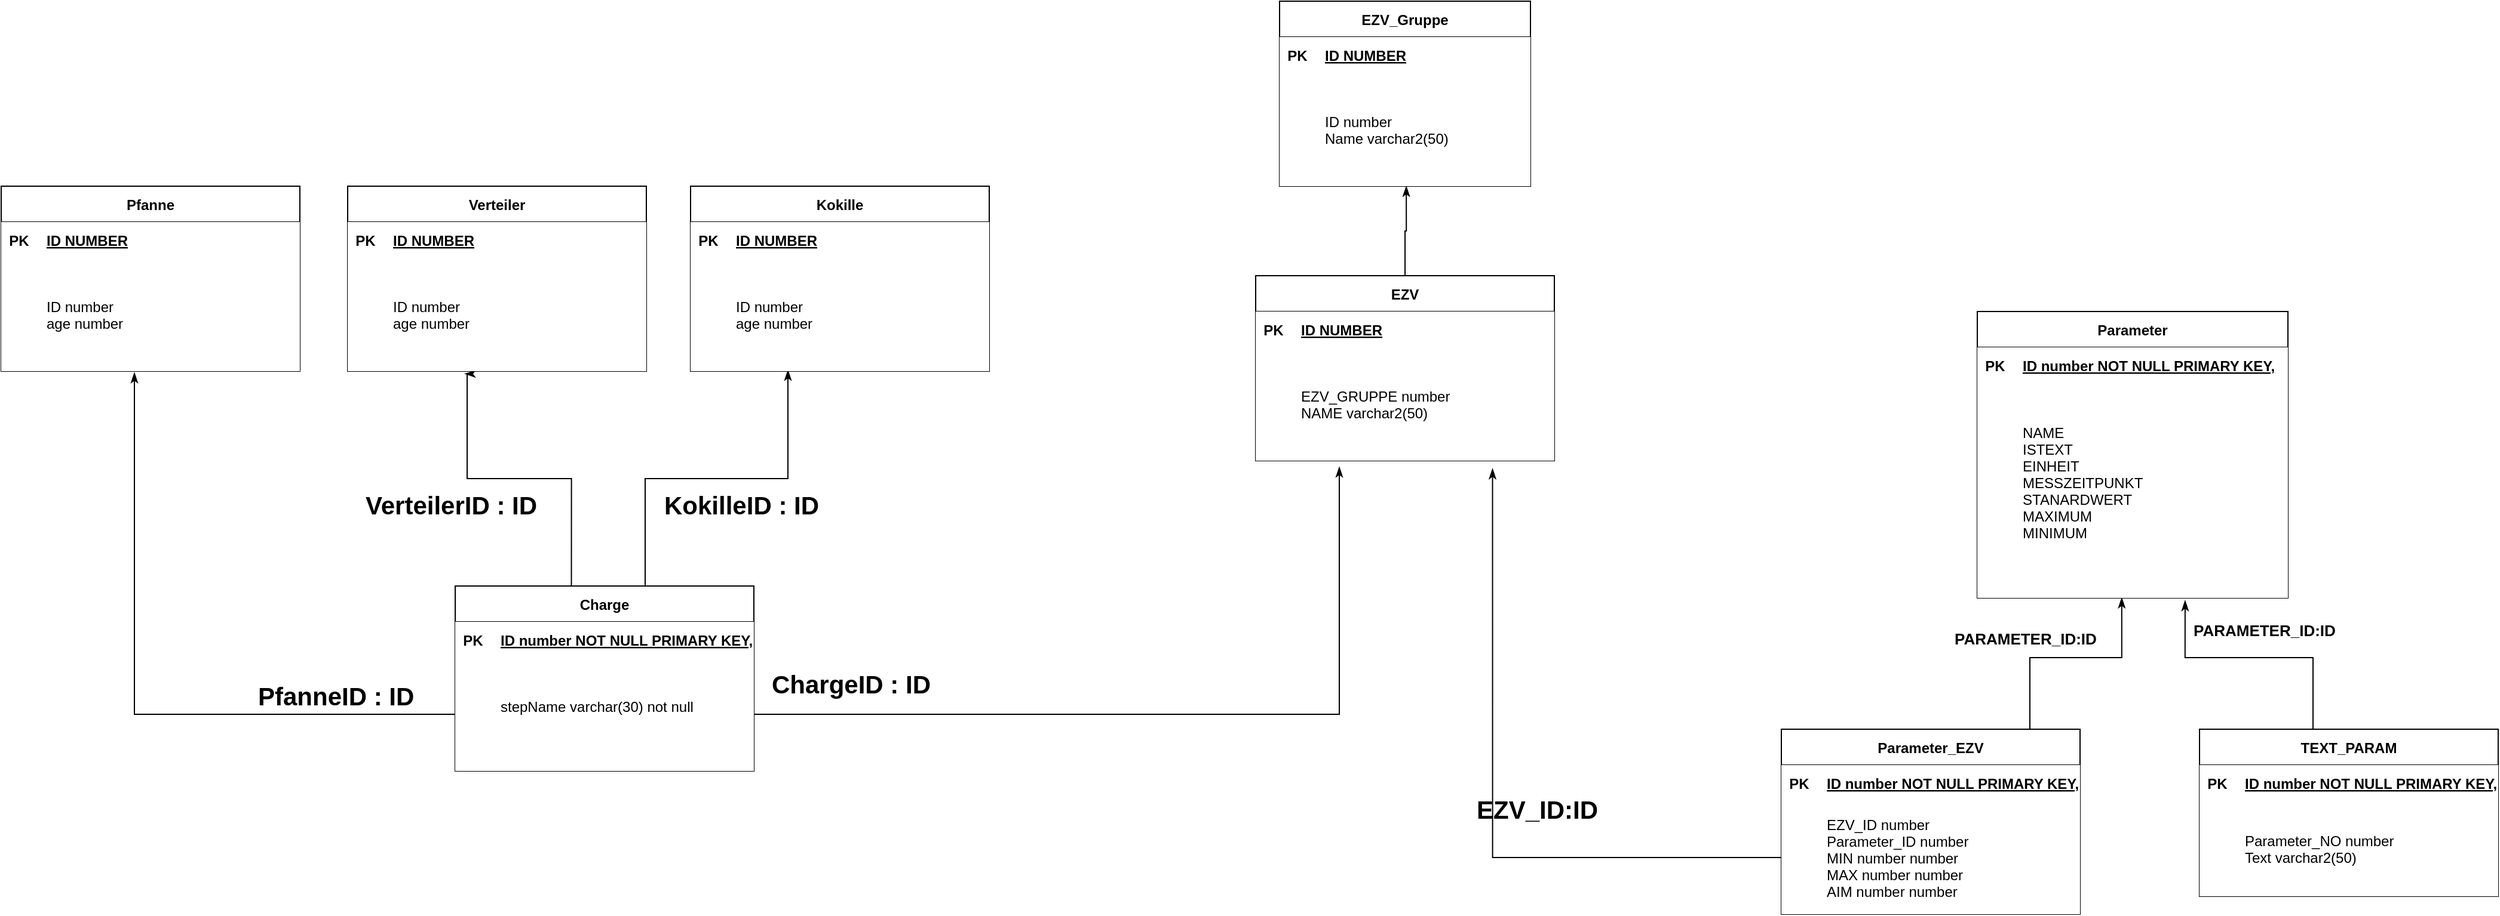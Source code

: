 <mxfile version="13.2.4" type="device"><diagram id="6zJ_AYQ3I7p9YDJe8uGd" name="Page-1"><mxGraphModel dx="4620" dy="2903" grid="1" gridSize="10" guides="1" tooltips="1" connect="1" arrows="1" fold="1" page="1" pageScale="1" pageWidth="827" pageHeight="1169" math="0" shadow="0"><root><mxCell id="0"/><mxCell id="1" parent="0"/><mxCell id="nymQCs6yoshasXCY6Ja--138" style="edgeStyle=orthogonalEdgeStyle;rounded=0;orthogonalLoop=1;jettySize=auto;html=1;exitX=0.5;exitY=0;exitDx=0;exitDy=0;endArrow=classicThin;endFill=1;entryX=0.505;entryY=0.998;entryDx=0;entryDy=0;entryPerimeter=0;" edge="1" parent="1" source="nymQCs6yoshasXCY6Ja--86" target="nymQCs6yoshasXCY6Ja--127"><mxGeometry relative="1" as="geometry"><mxPoint x="-186" y="-130" as="targetPoint"/></mxGeometry></mxCell><mxCell id="nymQCs6yoshasXCY6Ja--114" style="edgeStyle=orthogonalEdgeStyle;rounded=0;orthogonalLoop=1;jettySize=auto;html=1;endArrow=classicThin;endFill=1;entryX=0.446;entryY=1.011;entryDx=0;entryDy=0;entryPerimeter=0;" edge="1" parent="1" source="nymQCs6yoshasXCY6Ja--55" target="nymQCs6yoshasXCY6Ja--111"><mxGeometry relative="1" as="geometry"><mxPoint x="-1075" y="140" as="targetPoint"/></mxGeometry></mxCell><mxCell id="nymQCs6yoshasXCY6Ja--115" style="edgeStyle=orthogonalEdgeStyle;rounded=0;orthogonalLoop=1;jettySize=auto;html=1;exitX=0.389;exitY=0.004;exitDx=0;exitDy=0;endArrow=classicThin;endFill=1;exitPerimeter=0;entryX=0.392;entryY=1.023;entryDx=0;entryDy=0;entryPerimeter=0;" edge="1" parent="1" source="nymQCs6yoshasXCY6Ja--51" target="nymQCs6yoshasXCY6Ja--104"><mxGeometry relative="1" as="geometry"><mxPoint x="-770" y="140" as="targetPoint"/><Array as="points"><mxPoint x="-763" y="220"/><mxPoint x="-850" y="220"/><mxPoint x="-850" y="132"/></Array></mxGeometry></mxCell><mxCell id="nymQCs6yoshasXCY6Ja--117" style="edgeStyle=orthogonalEdgeStyle;rounded=0;orthogonalLoop=1;jettySize=auto;html=1;exitX=0.636;exitY=-0.004;exitDx=0;exitDy=0;endArrow=classicThin;endFill=1;exitPerimeter=0;entryX=0.326;entryY=0.989;entryDx=0;entryDy=0;entryPerimeter=0;" edge="1" parent="1" source="nymQCs6yoshasXCY6Ja--51" target="nymQCs6yoshasXCY6Ja--97"><mxGeometry relative="1" as="geometry"><mxPoint x="-480" y="140" as="targetPoint"/></mxGeometry></mxCell><mxCell id="nymQCs6yoshasXCY6Ja--118" style="edgeStyle=orthogonalEdgeStyle;rounded=0;orthogonalLoop=1;jettySize=auto;html=1;exitX=1;exitY=0.5;exitDx=0;exitDy=0;endArrow=classicThin;endFill=1;entryX=0.28;entryY=1.053;entryDx=0;entryDy=0;entryPerimeter=0;" edge="1" parent="1" source="nymQCs6yoshasXCY6Ja--55" target="nymQCs6yoshasXCY6Ja--90"><mxGeometry relative="1" as="geometry"><mxPoint x="-240" y="150" as="targetPoint"/><Array as="points"><mxPoint x="-120" y="418"/></Array></mxGeometry></mxCell><mxCell id="nymQCs6yoshasXCY6Ja--119" value="&lt;b&gt;&lt;font style=&quot;font-size: 21px&quot;&gt;PfanneID : ID&lt;/font&gt;&lt;/b&gt;" style="text;html=1;strokeColor=none;fillColor=none;spacing=5;spacingTop=-20;whiteSpace=wrap;overflow=hidden;rounded=0;" vertex="1" parent="1"><mxGeometry x="-1030" y="400" width="190" height="120" as="geometry"/></mxCell><mxCell id="nymQCs6yoshasXCY6Ja--120" value="&lt;b&gt;&lt;font style=&quot;font-size: 21px&quot;&gt;VerteilerID : ID&lt;/font&gt;&lt;/b&gt;" style="text;html=1;strokeColor=none;fillColor=none;spacing=5;spacingTop=-20;whiteSpace=wrap;overflow=hidden;rounded=0;" vertex="1" parent="1"><mxGeometry x="-940" y="240" width="190" height="30" as="geometry"/></mxCell><mxCell id="nymQCs6yoshasXCY6Ja--121" value="&lt;b&gt;&lt;font style=&quot;font-size: 21px&quot;&gt;KokilleID : ID&lt;/font&gt;&lt;/b&gt;" style="text;html=1;strokeColor=none;fillColor=none;spacing=5;spacingTop=-20;whiteSpace=wrap;overflow=hidden;rounded=0;" vertex="1" parent="1"><mxGeometry x="-690" y="240" width="190" height="20" as="geometry"/></mxCell><mxCell id="nymQCs6yoshasXCY6Ja--122" value="&lt;b&gt;&lt;font style=&quot;font-size: 21px&quot;&gt;ChargeID : ID&lt;/font&gt;&lt;/b&gt;" style="text;html=1;strokeColor=none;fillColor=none;spacing=5;spacingTop=-20;whiteSpace=wrap;overflow=hidden;rounded=0;" vertex="1" parent="1"><mxGeometry x="-600" y="390" width="190" height="20" as="geometry"/></mxCell><mxCell id="nymQCs6yoshasXCY6Ja--171" value="&lt;b&gt;&lt;font style=&quot;font-size: 21px&quot;&gt;EZV_ID:ID&lt;/font&gt;&lt;/b&gt;" style="text;html=1;strokeColor=none;fillColor=none;spacing=5;spacingTop=-20;whiteSpace=wrap;overflow=hidden;rounded=0;" vertex="1" parent="1"><mxGeometry x="-10" y="495" width="120" height="25" as="geometry"/></mxCell><mxCell id="nymQCs6yoshasXCY6Ja--172" value="&lt;b&gt;&lt;font style=&quot;font-size: 13px&quot;&gt;PARAMETER_ID:ID&lt;/font&gt;&lt;/b&gt;" style="text;html=1;strokeColor=none;fillColor=none;spacing=5;spacingTop=-20;whiteSpace=wrap;overflow=hidden;rounded=0;" vertex="1" parent="1"><mxGeometry x="390" y="356.5" width="190" height="20" as="geometry"/></mxCell><mxCell id="nymQCs6yoshasXCY6Ja--173" value="&lt;b&gt;&lt;font style=&quot;font-size: 13px&quot;&gt;PARAMETER_ID:ID&lt;/font&gt;&lt;/b&gt;" style="text;html=1;strokeColor=none;fillColor=none;spacing=5;spacingTop=-20;whiteSpace=wrap;overflow=hidden;rounded=0;" vertex="1" parent="1"><mxGeometry x="590" y="350" width="190" height="33" as="geometry"/></mxCell><mxCell id="nymQCs6yoshasXCY6Ja--175" style="edgeStyle=orthogonalEdgeStyle;rounded=0;orthogonalLoop=1;jettySize=auto;html=1;exitX=0.75;exitY=0;exitDx=0;exitDy=0;entryX=0.465;entryY=0.998;entryDx=0;entryDy=0;entryPerimeter=0;endArrow=classicThin;endFill=1;" edge="1" parent="1" source="nymQCs6yoshasXCY6Ja--139" target="nymQCs6yoshasXCY6Ja--151"><mxGeometry relative="1" as="geometry"><Array as="points"><mxPoint x="458" y="370"/><mxPoint x="535" y="370"/></Array></mxGeometry></mxCell><mxCell id="nymQCs6yoshasXCY6Ja--174" style="edgeStyle=orthogonalEdgeStyle;rounded=0;orthogonalLoop=1;jettySize=auto;html=1;exitX=0.5;exitY=0;exitDx=0;exitDy=0;entryX=0.669;entryY=1.011;entryDx=0;entryDy=0;entryPerimeter=0;endArrow=classicThin;endFill=1;" edge="1" parent="1" source="nymQCs6yoshasXCY6Ja--163" target="nymQCs6yoshasXCY6Ja--151"><mxGeometry relative="1" as="geometry"><Array as="points"><mxPoint x="695" y="370"/><mxPoint x="588" y="370"/></Array></mxGeometry></mxCell><mxCell id="nymQCs6yoshasXCY6Ja--139" value="Parameter_EZV" style="shape=table;startSize=30;container=1;collapsible=1;childLayout=tableLayout;fixedRows=1;rowLines=0;fontStyle=1;align=center;resizeLast=1;" vertex="1" parent="1"><mxGeometry x="250" y="430" width="250" height="155" as="geometry"><mxRectangle x="120" y="110" width="130" height="30" as="alternateBounds"/></mxGeometry></mxCell><mxCell id="nymQCs6yoshasXCY6Ja--140" value="" style="shape=partialRectangle;collapsible=0;dropTarget=0;pointerEvents=0;fillColor=none;points=[[0,0.5],[1,0.5]];portConstraint=eastwest;top=0;left=0;right=0;bottom=1;" vertex="1" parent="nymQCs6yoshasXCY6Ja--139"><mxGeometry y="30" width="250" height="30" as="geometry"/></mxCell><mxCell id="nymQCs6yoshasXCY6Ja--141" value="PK" style="shape=partialRectangle;overflow=hidden;connectable=0;top=0;left=0;bottom=0;right=0;fontStyle=1;" vertex="1" parent="nymQCs6yoshasXCY6Ja--140"><mxGeometry width="30" height="30" as="geometry"/></mxCell><mxCell id="nymQCs6yoshasXCY6Ja--142" value="ID number NOT NULL PRIMARY KEY," style="shape=partialRectangle;overflow=hidden;connectable=0;top=0;left=0;bottom=0;right=0;align=left;spacingLeft=6;fontStyle=5;" vertex="1" parent="nymQCs6yoshasXCY6Ja--140"><mxGeometry x="30" width="220" height="30" as="geometry"/></mxCell><mxCell id="nymQCs6yoshasXCY6Ja--143" value="" style="shape=partialRectangle;collapsible=0;dropTarget=0;pointerEvents=0;fillColor=none;points=[[0,0.5],[1,0.5]];portConstraint=eastwest;top=0;left=0;right=0;bottom=0;" vertex="1" parent="nymQCs6yoshasXCY6Ja--139"><mxGeometry y="60" width="250" height="95" as="geometry"/></mxCell><mxCell id="nymQCs6yoshasXCY6Ja--144" value="" style="shape=partialRectangle;overflow=hidden;connectable=0;top=0;left=0;bottom=0;right=0;" vertex="1" parent="nymQCs6yoshasXCY6Ja--143"><mxGeometry width="30" height="95" as="geometry"/></mxCell><mxCell id="nymQCs6yoshasXCY6Ja--145" value="EZV_ID number&#10;Parameter_ID number&#10;MIN number number&#10;MAX number number&#10;AIM number number" style="shape=partialRectangle;overflow=hidden;connectable=0;top=0;left=0;bottom=0;right=0;align=left;spacingLeft=6;" vertex="1" parent="nymQCs6yoshasXCY6Ja--143"><mxGeometry x="30" width="220" height="95" as="geometry"/></mxCell><mxCell id="nymQCs6yoshasXCY6Ja--177" style="edgeStyle=orthogonalEdgeStyle;rounded=0;orthogonalLoop=1;jettySize=auto;html=1;exitX=0;exitY=0.5;exitDx=0;exitDy=0;entryX=0.793;entryY=1.068;entryDx=0;entryDy=0;entryPerimeter=0;endArrow=classicThin;endFill=1;" edge="1" parent="1" source="nymQCs6yoshasXCY6Ja--143" target="nymQCs6yoshasXCY6Ja--90"><mxGeometry relative="1" as="geometry"><Array as="points"><mxPoint x="8" y="538"/></Array></mxGeometry></mxCell><mxCell id="nymQCs6yoshasXCY6Ja--147" value="Parameter" style="shape=table;startSize=30;container=1;collapsible=1;childLayout=tableLayout;fixedRows=1;rowLines=0;fontStyle=1;align=center;resizeLast=1;" vertex="1" parent="1"><mxGeometry x="414" y="80" width="260" height="240" as="geometry"/></mxCell><mxCell id="nymQCs6yoshasXCY6Ja--148" value="" style="shape=partialRectangle;collapsible=0;dropTarget=0;pointerEvents=0;fillColor=none;points=[[0,0.5],[1,0.5]];portConstraint=eastwest;top=0;left=0;right=0;bottom=1;" vertex="1" parent="nymQCs6yoshasXCY6Ja--147"><mxGeometry y="30" width="260" height="30" as="geometry"/></mxCell><mxCell id="nymQCs6yoshasXCY6Ja--149" value="PK" style="shape=partialRectangle;overflow=hidden;connectable=0;top=0;left=0;bottom=0;right=0;fontStyle=1;" vertex="1" parent="nymQCs6yoshasXCY6Ja--148"><mxGeometry width="30" height="30" as="geometry"/></mxCell><mxCell id="nymQCs6yoshasXCY6Ja--150" value="ID number NOT NULL PRIMARY KEY, " style="shape=partialRectangle;overflow=hidden;connectable=0;top=0;left=0;bottom=0;right=0;align=left;spacingLeft=6;fontStyle=5;" vertex="1" parent="nymQCs6yoshasXCY6Ja--148"><mxGeometry x="30" width="230" height="30" as="geometry"/></mxCell><mxCell id="nymQCs6yoshasXCY6Ja--151" value="" style="shape=partialRectangle;collapsible=0;dropTarget=0;pointerEvents=0;fillColor=none;points=[[0,0.5],[1,0.5]];portConstraint=eastwest;top=0;left=0;right=0;bottom=0;" vertex="1" parent="nymQCs6yoshasXCY6Ja--147"><mxGeometry y="60" width="260" height="180" as="geometry"/></mxCell><mxCell id="nymQCs6yoshasXCY6Ja--152" value="" style="shape=partialRectangle;overflow=hidden;connectable=0;top=0;left=0;bottom=0;right=0;" vertex="1" parent="nymQCs6yoshasXCY6Ja--151"><mxGeometry width="30" height="180" as="geometry"/></mxCell><mxCell id="nymQCs6yoshasXCY6Ja--153" value="NAME&#10;ISTEXT&#10;EINHEIT&#10;MESSZEITPUNKT&#10;STANARDWERT&#10;MAXIMUM&#10;MINIMUM&#10;" style="shape=partialRectangle;overflow=hidden;connectable=0;top=0;left=0;bottom=0;right=0;align=left;spacingLeft=6;" vertex="1" parent="nymQCs6yoshasXCY6Ja--151"><mxGeometry x="30" width="230" height="180" as="geometry"/></mxCell><mxCell id="nymQCs6yoshasXCY6Ja--86" value="EZV" style="shape=table;startSize=30;container=1;collapsible=1;childLayout=tableLayout;fixedRows=1;rowLines=0;fontStyle=1;align=center;resizeLast=1;" vertex="1" parent="1"><mxGeometry x="-190" y="50" width="250" height="155" as="geometry"><mxRectangle x="120" y="110" width="130" height="30" as="alternateBounds"/></mxGeometry></mxCell><mxCell id="nymQCs6yoshasXCY6Ja--87" value="" style="shape=partialRectangle;collapsible=0;dropTarget=0;pointerEvents=0;fillColor=none;points=[[0,0.5],[1,0.5]];portConstraint=eastwest;top=0;left=0;right=0;bottom=1;" vertex="1" parent="nymQCs6yoshasXCY6Ja--86"><mxGeometry y="30" width="250" height="30" as="geometry"/></mxCell><mxCell id="nymQCs6yoshasXCY6Ja--88" value="PK" style="shape=partialRectangle;overflow=hidden;connectable=0;top=0;left=0;bottom=0;right=0;fontStyle=1;" vertex="1" parent="nymQCs6yoshasXCY6Ja--87"><mxGeometry width="30" height="30" as="geometry"/></mxCell><mxCell id="nymQCs6yoshasXCY6Ja--89" value="ID NUMBER" style="shape=partialRectangle;overflow=hidden;connectable=0;top=0;left=0;bottom=0;right=0;align=left;spacingLeft=6;fontStyle=5;" vertex="1" parent="nymQCs6yoshasXCY6Ja--87"><mxGeometry x="30" width="220" height="30" as="geometry"/></mxCell><mxCell id="nymQCs6yoshasXCY6Ja--90" value="" style="shape=partialRectangle;collapsible=0;dropTarget=0;pointerEvents=0;fillColor=none;points=[[0,0.5],[1,0.5]];portConstraint=eastwest;top=0;left=0;right=0;bottom=0;" vertex="1" parent="nymQCs6yoshasXCY6Ja--86"><mxGeometry y="60" width="250" height="95" as="geometry"/></mxCell><mxCell id="nymQCs6yoshasXCY6Ja--91" value="" style="shape=partialRectangle;overflow=hidden;connectable=0;top=0;left=0;bottom=0;right=0;" vertex="1" parent="nymQCs6yoshasXCY6Ja--90"><mxGeometry width="30" height="95" as="geometry"/></mxCell><mxCell id="nymQCs6yoshasXCY6Ja--92" value="EZV_GRUPPE number&#10;NAME varchar2(50)" style="shape=partialRectangle;overflow=hidden;connectable=0;top=0;left=0;bottom=0;right=0;align=left;spacingLeft=6;" vertex="1" parent="nymQCs6yoshasXCY6Ja--90"><mxGeometry x="30" width="220" height="95" as="geometry"/></mxCell><mxCell id="nymQCs6yoshasXCY6Ja--123" value="EZV_Gruppe" style="shape=table;startSize=30;container=1;collapsible=1;childLayout=tableLayout;fixedRows=1;rowLines=0;fontStyle=1;align=center;resizeLast=1;" vertex="1" parent="1"><mxGeometry x="-170" y="-180" width="210" height="155" as="geometry"><mxRectangle x="120" y="110" width="130" height="30" as="alternateBounds"/></mxGeometry></mxCell><mxCell id="nymQCs6yoshasXCY6Ja--124" value="" style="shape=partialRectangle;collapsible=0;dropTarget=0;pointerEvents=0;fillColor=none;points=[[0,0.5],[1,0.5]];portConstraint=eastwest;top=0;left=0;right=0;bottom=1;" vertex="1" parent="nymQCs6yoshasXCY6Ja--123"><mxGeometry y="30" width="210" height="30" as="geometry"/></mxCell><mxCell id="nymQCs6yoshasXCY6Ja--125" value="PK" style="shape=partialRectangle;overflow=hidden;connectable=0;top=0;left=0;bottom=0;right=0;fontStyle=1;" vertex="1" parent="nymQCs6yoshasXCY6Ja--124"><mxGeometry width="30" height="30" as="geometry"/></mxCell><mxCell id="nymQCs6yoshasXCY6Ja--126" value="ID NUMBER" style="shape=partialRectangle;overflow=hidden;connectable=0;top=0;left=0;bottom=0;right=0;align=left;spacingLeft=6;fontStyle=5;" vertex="1" parent="nymQCs6yoshasXCY6Ja--124"><mxGeometry x="30" width="180" height="30" as="geometry"/></mxCell><mxCell id="nymQCs6yoshasXCY6Ja--127" value="" style="shape=partialRectangle;collapsible=0;dropTarget=0;pointerEvents=0;fillColor=none;points=[[0,0.5],[1,0.5]];portConstraint=eastwest;top=0;left=0;right=0;bottom=0;" vertex="1" parent="nymQCs6yoshasXCY6Ja--123"><mxGeometry y="60" width="210" height="95" as="geometry"/></mxCell><mxCell id="nymQCs6yoshasXCY6Ja--128" value="" style="shape=partialRectangle;overflow=hidden;connectable=0;top=0;left=0;bottom=0;right=0;" vertex="1" parent="nymQCs6yoshasXCY6Ja--127"><mxGeometry width="30" height="95" as="geometry"/></mxCell><mxCell id="nymQCs6yoshasXCY6Ja--129" value="ID number&#10;Name varchar2(50)" style="shape=partialRectangle;overflow=hidden;connectable=0;top=0;left=0;bottom=0;right=0;align=left;spacingLeft=6;" vertex="1" parent="nymQCs6yoshasXCY6Ja--127"><mxGeometry x="30" width="180" height="95" as="geometry"/></mxCell><mxCell id="nymQCs6yoshasXCY6Ja--51" value="Charge" style="shape=table;startSize=30;container=1;collapsible=1;childLayout=tableLayout;fixedRows=1;rowLines=0;fontStyle=1;align=center;resizeLast=1;" vertex="1" parent="1"><mxGeometry x="-860" y="310" width="250" height="155" as="geometry"><mxRectangle x="120" y="110" width="130" height="30" as="alternateBounds"/></mxGeometry></mxCell><mxCell id="nymQCs6yoshasXCY6Ja--52" value="" style="shape=partialRectangle;collapsible=0;dropTarget=0;pointerEvents=0;fillColor=none;points=[[0,0.5],[1,0.5]];portConstraint=eastwest;top=0;left=0;right=0;bottom=1;" vertex="1" parent="nymQCs6yoshasXCY6Ja--51"><mxGeometry y="30" width="250" height="30" as="geometry"/></mxCell><mxCell id="nymQCs6yoshasXCY6Ja--53" value="PK" style="shape=partialRectangle;overflow=hidden;connectable=0;top=0;left=0;bottom=0;right=0;fontStyle=1;" vertex="1" parent="nymQCs6yoshasXCY6Ja--52"><mxGeometry width="30" height="30" as="geometry"/></mxCell><mxCell id="nymQCs6yoshasXCY6Ja--54" value="ID number NOT NULL PRIMARY KEY," style="shape=partialRectangle;overflow=hidden;connectable=0;top=0;left=0;bottom=0;right=0;align=left;spacingLeft=6;fontStyle=5;" vertex="1" parent="nymQCs6yoshasXCY6Ja--52"><mxGeometry x="30" width="220" height="30" as="geometry"/></mxCell><mxCell id="nymQCs6yoshasXCY6Ja--55" value="" style="shape=partialRectangle;collapsible=0;dropTarget=0;pointerEvents=0;fillColor=none;points=[[0,0.5],[1,0.5]];portConstraint=eastwest;top=0;left=0;right=0;bottom=0;" vertex="1" parent="nymQCs6yoshasXCY6Ja--51"><mxGeometry y="60" width="250" height="95" as="geometry"/></mxCell><mxCell id="nymQCs6yoshasXCY6Ja--56" value="" style="shape=partialRectangle;overflow=hidden;connectable=0;top=0;left=0;bottom=0;right=0;" vertex="1" parent="nymQCs6yoshasXCY6Ja--55"><mxGeometry width="30" height="95" as="geometry"/></mxCell><mxCell id="nymQCs6yoshasXCY6Ja--57" value="stepName varchar(30) not null&#10;" style="shape=partialRectangle;overflow=hidden;connectable=0;top=0;left=0;bottom=0;right=0;align=left;spacingLeft=6;" vertex="1" parent="nymQCs6yoshasXCY6Ja--55"><mxGeometry x="30" width="220" height="95" as="geometry"/></mxCell><mxCell id="nymQCs6yoshasXCY6Ja--107" value="Pfanne" style="shape=table;startSize=30;container=1;collapsible=1;childLayout=tableLayout;fixedRows=1;rowLines=0;fontStyle=1;align=center;resizeLast=1;" vertex="1" parent="1"><mxGeometry x="-1240" y="-25" width="250" height="155" as="geometry"><mxRectangle x="120" y="110" width="130" height="30" as="alternateBounds"/></mxGeometry></mxCell><mxCell id="nymQCs6yoshasXCY6Ja--108" value="" style="shape=partialRectangle;collapsible=0;dropTarget=0;pointerEvents=0;fillColor=none;points=[[0,0.5],[1,0.5]];portConstraint=eastwest;top=0;left=0;right=0;bottom=1;" vertex="1" parent="nymQCs6yoshasXCY6Ja--107"><mxGeometry y="30" width="250" height="30" as="geometry"/></mxCell><mxCell id="nymQCs6yoshasXCY6Ja--109" value="PK" style="shape=partialRectangle;overflow=hidden;connectable=0;top=0;left=0;bottom=0;right=0;fontStyle=1;" vertex="1" parent="nymQCs6yoshasXCY6Ja--108"><mxGeometry width="30" height="30" as="geometry"/></mxCell><mxCell id="nymQCs6yoshasXCY6Ja--110" value="ID NUMBER" style="shape=partialRectangle;overflow=hidden;connectable=0;top=0;left=0;bottom=0;right=0;align=left;spacingLeft=6;fontStyle=5;" vertex="1" parent="nymQCs6yoshasXCY6Ja--108"><mxGeometry x="30" width="220" height="30" as="geometry"/></mxCell><mxCell id="nymQCs6yoshasXCY6Ja--111" value="" style="shape=partialRectangle;collapsible=0;dropTarget=0;pointerEvents=0;fillColor=none;points=[[0,0.5],[1,0.5]];portConstraint=eastwest;top=0;left=0;right=0;bottom=0;" vertex="1" parent="nymQCs6yoshasXCY6Ja--107"><mxGeometry y="60" width="250" height="95" as="geometry"/></mxCell><mxCell id="nymQCs6yoshasXCY6Ja--112" value="" style="shape=partialRectangle;overflow=hidden;connectable=0;top=0;left=0;bottom=0;right=0;" vertex="1" parent="nymQCs6yoshasXCY6Ja--111"><mxGeometry width="30" height="95" as="geometry"/></mxCell><mxCell id="nymQCs6yoshasXCY6Ja--113" value="ID number&#10;age number" style="shape=partialRectangle;overflow=hidden;connectable=0;top=0;left=0;bottom=0;right=0;align=left;spacingLeft=6;" vertex="1" parent="nymQCs6yoshasXCY6Ja--111"><mxGeometry x="30" width="220" height="95" as="geometry"/></mxCell><mxCell id="nymQCs6yoshasXCY6Ja--100" value="Verteiler" style="shape=table;startSize=30;container=1;collapsible=1;childLayout=tableLayout;fixedRows=1;rowLines=0;fontStyle=1;align=center;resizeLast=1;" vertex="1" parent="1"><mxGeometry x="-950" y="-25" width="250" height="155" as="geometry"><mxRectangle x="120" y="110" width="130" height="30" as="alternateBounds"/></mxGeometry></mxCell><mxCell id="nymQCs6yoshasXCY6Ja--101" value="" style="shape=partialRectangle;collapsible=0;dropTarget=0;pointerEvents=0;fillColor=none;points=[[0,0.5],[1,0.5]];portConstraint=eastwest;top=0;left=0;right=0;bottom=1;" vertex="1" parent="nymQCs6yoshasXCY6Ja--100"><mxGeometry y="30" width="250" height="30" as="geometry"/></mxCell><mxCell id="nymQCs6yoshasXCY6Ja--102" value="PK" style="shape=partialRectangle;overflow=hidden;connectable=0;top=0;left=0;bottom=0;right=0;fontStyle=1;" vertex="1" parent="nymQCs6yoshasXCY6Ja--101"><mxGeometry width="30" height="30" as="geometry"/></mxCell><mxCell id="nymQCs6yoshasXCY6Ja--103" value="ID NUMBER" style="shape=partialRectangle;overflow=hidden;connectable=0;top=0;left=0;bottom=0;right=0;align=left;spacingLeft=6;fontStyle=5;" vertex="1" parent="nymQCs6yoshasXCY6Ja--101"><mxGeometry x="30" width="220" height="30" as="geometry"/></mxCell><mxCell id="nymQCs6yoshasXCY6Ja--104" value="" style="shape=partialRectangle;collapsible=0;dropTarget=0;pointerEvents=0;fillColor=none;points=[[0,0.5],[1,0.5]];portConstraint=eastwest;top=0;left=0;right=0;bottom=0;" vertex="1" parent="nymQCs6yoshasXCY6Ja--100"><mxGeometry y="60" width="250" height="95" as="geometry"/></mxCell><mxCell id="nymQCs6yoshasXCY6Ja--105" value="" style="shape=partialRectangle;overflow=hidden;connectable=0;top=0;left=0;bottom=0;right=0;" vertex="1" parent="nymQCs6yoshasXCY6Ja--104"><mxGeometry width="30" height="95" as="geometry"/></mxCell><mxCell id="nymQCs6yoshasXCY6Ja--106" value="ID number&#10;age number" style="shape=partialRectangle;overflow=hidden;connectable=0;top=0;left=0;bottom=0;right=0;align=left;spacingLeft=6;" vertex="1" parent="nymQCs6yoshasXCY6Ja--104"><mxGeometry x="30" width="220" height="95" as="geometry"/></mxCell><mxCell id="nymQCs6yoshasXCY6Ja--93" value="Kokille" style="shape=table;startSize=30;container=1;collapsible=1;childLayout=tableLayout;fixedRows=1;rowLines=0;fontStyle=1;align=center;resizeLast=1;" vertex="1" parent="1"><mxGeometry x="-663" y="-25" width="250" height="155" as="geometry"><mxRectangle x="120" y="110" width="130" height="30" as="alternateBounds"/></mxGeometry></mxCell><mxCell id="nymQCs6yoshasXCY6Ja--94" value="" style="shape=partialRectangle;collapsible=0;dropTarget=0;pointerEvents=0;fillColor=none;points=[[0,0.5],[1,0.5]];portConstraint=eastwest;top=0;left=0;right=0;bottom=1;" vertex="1" parent="nymQCs6yoshasXCY6Ja--93"><mxGeometry y="30" width="250" height="30" as="geometry"/></mxCell><mxCell id="nymQCs6yoshasXCY6Ja--95" value="PK" style="shape=partialRectangle;overflow=hidden;connectable=0;top=0;left=0;bottom=0;right=0;fontStyle=1;" vertex="1" parent="nymQCs6yoshasXCY6Ja--94"><mxGeometry width="30" height="30" as="geometry"/></mxCell><mxCell id="nymQCs6yoshasXCY6Ja--96" value="ID NUMBER" style="shape=partialRectangle;overflow=hidden;connectable=0;top=0;left=0;bottom=0;right=0;align=left;spacingLeft=6;fontStyle=5;" vertex="1" parent="nymQCs6yoshasXCY6Ja--94"><mxGeometry x="30" width="220" height="30" as="geometry"/></mxCell><mxCell id="nymQCs6yoshasXCY6Ja--97" value="" style="shape=partialRectangle;collapsible=0;dropTarget=0;pointerEvents=0;fillColor=none;points=[[0,0.5],[1,0.5]];portConstraint=eastwest;top=0;left=0;right=0;bottom=0;" vertex="1" parent="nymQCs6yoshasXCY6Ja--93"><mxGeometry y="60" width="250" height="95" as="geometry"/></mxCell><mxCell id="nymQCs6yoshasXCY6Ja--98" value="" style="shape=partialRectangle;overflow=hidden;connectable=0;top=0;left=0;bottom=0;right=0;" vertex="1" parent="nymQCs6yoshasXCY6Ja--97"><mxGeometry width="30" height="95" as="geometry"/></mxCell><mxCell id="nymQCs6yoshasXCY6Ja--99" value="ID number&#10;age number" style="shape=partialRectangle;overflow=hidden;connectable=0;top=0;left=0;bottom=0;right=0;align=left;spacingLeft=6;" vertex="1" parent="nymQCs6yoshasXCY6Ja--97"><mxGeometry x="30" width="220" height="95" as="geometry"/></mxCell><mxCell id="nymQCs6yoshasXCY6Ja--163" value="TEXT_PARAM" style="shape=table;startSize=30;container=1;collapsible=1;childLayout=tableLayout;fixedRows=1;rowLines=0;fontStyle=1;align=center;resizeLast=1;" vertex="1" parent="1"><mxGeometry x="600" y="430" width="250" height="140" as="geometry"><mxRectangle x="120" y="110" width="130" height="30" as="alternateBounds"/></mxGeometry></mxCell><mxCell id="nymQCs6yoshasXCY6Ja--164" value="" style="shape=partialRectangle;collapsible=0;dropTarget=0;pointerEvents=0;fillColor=none;points=[[0,0.5],[1,0.5]];portConstraint=eastwest;top=0;left=0;right=0;bottom=1;" vertex="1" parent="nymQCs6yoshasXCY6Ja--163"><mxGeometry y="30" width="250" height="30" as="geometry"/></mxCell><mxCell id="nymQCs6yoshasXCY6Ja--165" value="PK" style="shape=partialRectangle;overflow=hidden;connectable=0;top=0;left=0;bottom=0;right=0;fontStyle=1;" vertex="1" parent="nymQCs6yoshasXCY6Ja--164"><mxGeometry width="30" height="30" as="geometry"/></mxCell><mxCell id="nymQCs6yoshasXCY6Ja--166" value="ID number NOT NULL PRIMARY KEY," style="shape=partialRectangle;overflow=hidden;connectable=0;top=0;left=0;bottom=0;right=0;align=left;spacingLeft=6;fontStyle=5;" vertex="1" parent="nymQCs6yoshasXCY6Ja--164"><mxGeometry x="30" width="220" height="30" as="geometry"/></mxCell><mxCell id="nymQCs6yoshasXCY6Ja--167" value="" style="shape=partialRectangle;collapsible=0;dropTarget=0;pointerEvents=0;fillColor=none;points=[[0,0.5],[1,0.5]];portConstraint=eastwest;top=0;left=0;right=0;bottom=0;" vertex="1" parent="nymQCs6yoshasXCY6Ja--163"><mxGeometry y="60" width="250" height="80" as="geometry"/></mxCell><mxCell id="nymQCs6yoshasXCY6Ja--168" value="" style="shape=partialRectangle;overflow=hidden;connectable=0;top=0;left=0;bottom=0;right=0;" vertex="1" parent="nymQCs6yoshasXCY6Ja--167"><mxGeometry width="30" height="80" as="geometry"/></mxCell><mxCell id="nymQCs6yoshasXCY6Ja--169" value="Parameter_NO number&#10;Text varchar2(50)" style="shape=partialRectangle;overflow=hidden;connectable=0;top=0;left=0;bottom=0;right=0;align=left;spacingLeft=6;" vertex="1" parent="nymQCs6yoshasXCY6Ja--167"><mxGeometry x="30" width="220" height="80" as="geometry"/></mxCell></root></mxGraphModel></diagram></mxfile>